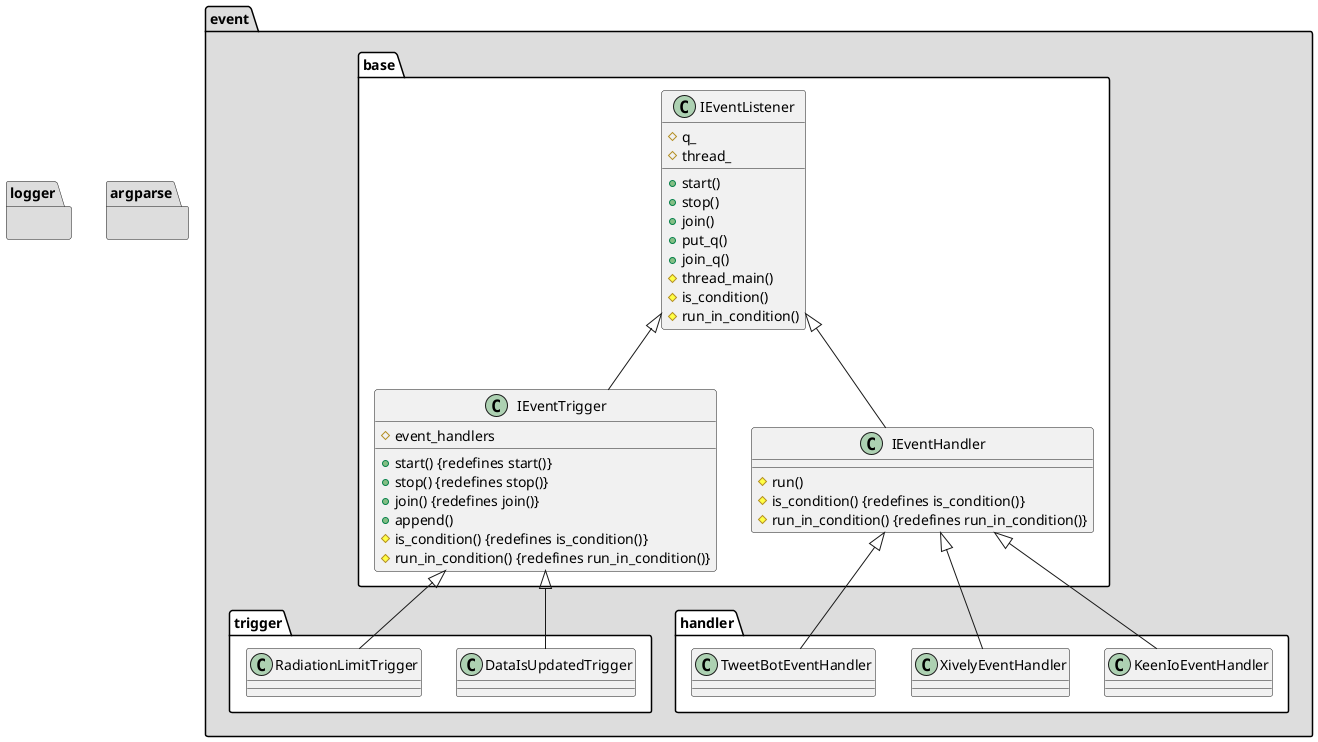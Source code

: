 ' class diagram
@startuml

package event #DDDDDD {
    package base #FFFFFF {
        class IEventListener {
            #q_
            #thread_
            +start()
            +stop()
            +join()
            +put_q()
            +join_q()
            #thread_main()
            #is_condition()
            #run_in_condition()
        }
        class IEventTrigger {
            #event_handlers
            +start() {redefines start()}
            +stop() {redefines stop()}
            +join() {redefines join()}
            +append()
            #is_condition() {redefines is_condition()}
            #run_in_condition() {redefines run_in_condition()}
        }
        class IEventHandler {
            #run()
            #is_condition() {redefines is_condition()}
            #run_in_condition() {redefines run_in_condition()}
        }

        IEventListener <|-- IEventTrigger
        IEventListener <|-- IEventHandler
    }

    package trigger #FFFFFF {
        class DataIsUpdatedTrigger {
        }
        class RadiationLimitTrigger {
        }

        IEventTrigger <|-- DataIsUpdatedTrigger
        IEventTrigger <|-- RadiationLimitTrigger
    }

    package handler #FFFFFF {
        class KeenIoEventHandler {
        }
        class XivelyEventHandler {
        }
        class TweetBotEventHandler {
        }

        IEventHandler <|-- KeenIoEventHandler
        IEventHandler <|-- XivelyEventHandler
        IEventHandler <|-- TweetBotEventHandler
    }
}

package logger #DDDDDD {
}

package argparse #DDDDDD {
}
@enduml
